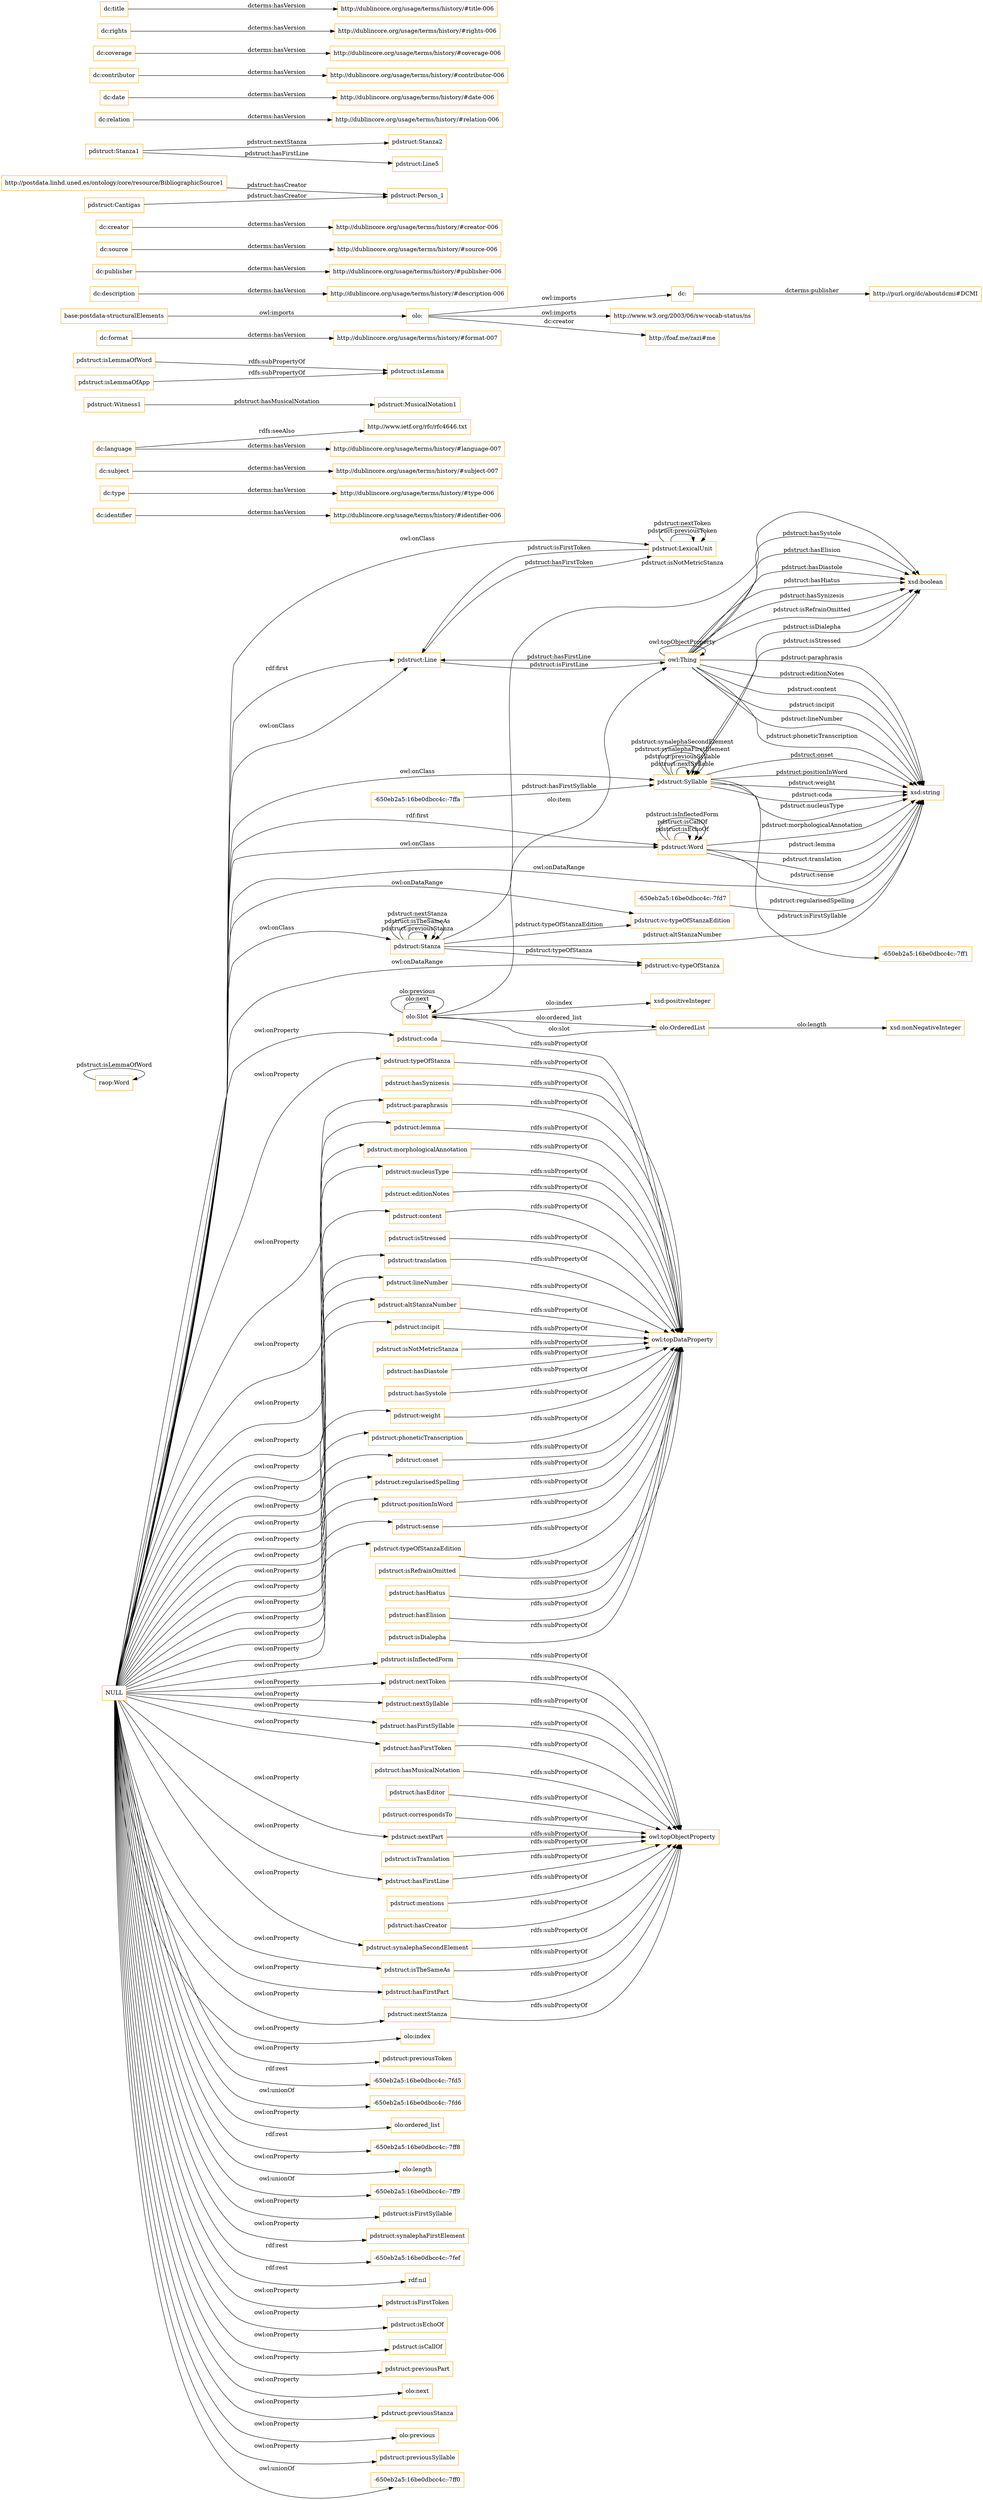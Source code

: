 digraph ar2dtool_diagram { 
rankdir=LR;
size="1501"
node [shape = rectangle, color="orange"]; "pdstruct:Line" "pdstruct:Word" "pdstruct:Stanza" "-650eb2a5:16be0dbcc4c:-7ff1" "-650eb2a5:16be0dbcc4c:-7ffa" "-650eb2a5:16be0dbcc4c:-7fd7" "pdstruct:Syllable" "raop:Word" "pdstruct:LexicalUnit" "olo:Slot" "olo:OrderedList" ; /*classes style*/
	"pdstruct:isDialepha" -> "owl:topDataProperty" [ label = "rdfs:subPropertyOf" ];
	"pdstruct:coda" -> "owl:topDataProperty" [ label = "rdfs:subPropertyOf" ];
	"pdstruct:nextPart" -> "owl:topObjectProperty" [ label = "rdfs:subPropertyOf" ];
	"pdstruct:typeOfStanza" -> "owl:topDataProperty" [ label = "rdfs:subPropertyOf" ];
	"dc:identifier" -> "http://dublincore.org/usage/terms/history/#identifier-006" [ label = "dcterms:hasVersion" ];
	"pdstruct:isTranslation" -> "owl:topObjectProperty" [ label = "rdfs:subPropertyOf" ];
	"dc:type" -> "http://dublincore.org/usage/terms/history/#type-006" [ label = "dcterms:hasVersion" ];
	"dc:subject" -> "http://dublincore.org/usage/terms/history/#subject-007" [ label = "dcterms:hasVersion" ];
	"dc:language" -> "http://www.ietf.org/rfc/rfc4646.txt" [ label = "rdfs:seeAlso" ];
	"dc:language" -> "http://dublincore.org/usage/terms/history/#language-007" [ label = "dcterms:hasVersion" ];
	"pdstruct:hasFirstLine" -> "owl:topObjectProperty" [ label = "rdfs:subPropertyOf" ];
	"pdstruct:hasSynizesis" -> "owl:topDataProperty" [ label = "rdfs:subPropertyOf" ];
	"pdstruct:Witness1" -> "pdstruct:MusicalNotation1" [ label = "pdstruct:hasMusicalNotation" ];
	"pdstruct:isLemmaOfWord" -> "pdstruct:isLemma" [ label = "rdfs:subPropertyOf" ];
	"dc:format" -> "http://dublincore.org/usage/terms/history/#format-007" [ label = "dcterms:hasVersion" ];
	"pdstruct:mentions" -> "owl:topObjectProperty" [ label = "rdfs:subPropertyOf" ];
	"pdstruct:paraphrasis" -> "owl:topDataProperty" [ label = "rdfs:subPropertyOf" ];
	"pdstruct:hasCreator" -> "owl:topObjectProperty" [ label = "rdfs:subPropertyOf" ];
	"pdstruct:lemma" -> "owl:topDataProperty" [ label = "rdfs:subPropertyOf" ];
	"dc:" -> "http://purl.org/dc/aboutdcmi#DCMI" [ label = "dcterms:publisher" ];
	"dc:description" -> "http://dublincore.org/usage/terms/history/#description-006" [ label = "dcterms:hasVersion" ];
	"dc:publisher" -> "http://dublincore.org/usage/terms/history/#publisher-006" [ label = "dcterms:hasVersion" ];
	"dc:source" -> "http://dublincore.org/usage/terms/history/#source-006" [ label = "dcterms:hasVersion" ];
	"dc:creator" -> "http://dublincore.org/usage/terms/history/#creator-006" [ label = "dcterms:hasVersion" ];
	"pdstruct:morphologicalAnnotation" -> "owl:topDataProperty" [ label = "rdfs:subPropertyOf" ];
	"pdstruct:nucleusType" -> "owl:topDataProperty" [ label = "rdfs:subPropertyOf" ];
	"pdstruct:editionNotes" -> "owl:topDataProperty" [ label = "rdfs:subPropertyOf" ];
	"pdstruct:content" -> "owl:topDataProperty" [ label = "rdfs:subPropertyOf" ];
	"pdstruct:synalephaSecondElement" -> "owl:topObjectProperty" [ label = "rdfs:subPropertyOf" ];
	"olo:" -> "http://www.w3.org/2003/06/sw-vocab-status/ns" [ label = "owl:imports" ];
	"olo:" -> "dc:" [ label = "owl:imports" ];
	"olo:" -> "http://foaf.me/zazi#me" [ label = "dc:creator" ];
	"http://postdata.linhd.uned.es/ontology/core/resource/BibliographicSource1" -> "pdstruct:Person_1" [ label = "pdstruct:hasCreator" ];
	"pdstruct:Stanza1" -> "pdstruct:Stanza2" [ label = "pdstruct:nextStanza" ];
	"pdstruct:Stanza1" -> "pdstruct:Line5" [ label = "pdstruct:hasFirstLine" ];
	"pdstruct:isStressed" -> "owl:topDataProperty" [ label = "rdfs:subPropertyOf" ];
	"pdstruct:translation" -> "owl:topDataProperty" [ label = "rdfs:subPropertyOf" ];
	"pdstruct:lineNumber" -> "owl:topDataProperty" [ label = "rdfs:subPropertyOf" ];
	"pdstruct:altStanzaNumber" -> "owl:topDataProperty" [ label = "rdfs:subPropertyOf" ];
	"pdstruct:isTheSameAs" -> "owl:topObjectProperty" [ label = "rdfs:subPropertyOf" ];
	"pdstruct:incipit" -> "owl:topDataProperty" [ label = "rdfs:subPropertyOf" ];
	"pdstruct:isNotMetricStanza" -> "owl:topDataProperty" [ label = "rdfs:subPropertyOf" ];
	"pdstruct:hasDiastole" -> "owl:topDataProperty" [ label = "rdfs:subPropertyOf" ];
	"pdstruct:isLemmaOfApp" -> "pdstruct:isLemma" [ label = "rdfs:subPropertyOf" ];
	"pdstruct:hasSystole" -> "owl:topDataProperty" [ label = "rdfs:subPropertyOf" ];
	"NULL" -> "olo:index" [ label = "owl:onProperty" ];
	"NULL" -> "pdstruct:hasFirstLine" [ label = "owl:onProperty" ];
	"NULL" -> "pdstruct:previousToken" [ label = "owl:onProperty" ];
	"NULL" -> "pdstruct:weight" [ label = "owl:onProperty" ];
	"NULL" -> "-650eb2a5:16be0dbcc4c:-7fd5" [ label = "rdf:rest" ];
	"NULL" -> "pdstruct:LexicalUnit" [ label = "owl:onClass" ];
	"NULL" -> "-650eb2a5:16be0dbcc4c:-7fd6" [ label = "owl:unionOf" ];
	"NULL" -> "pdstruct:vc-typeOfStanza" [ label = "owl:onDataRange" ];
	"NULL" -> "olo:ordered_list" [ label = "owl:onProperty" ];
	"NULL" -> "pdstruct:typeOfStanza" [ label = "owl:onProperty" ];
	"NULL" -> "pdstruct:hasFirstPart" [ label = "owl:onProperty" ];
	"NULL" -> "pdstruct:phoneticTranscription" [ label = "owl:onProperty" ];
	"NULL" -> "-650eb2a5:16be0dbcc4c:-7ff8" [ label = "rdf:rest" ];
	"NULL" -> "pdstruct:nextStanza" [ label = "owl:onProperty" ];
	"NULL" -> "pdstruct:altStanzaNumber" [ label = "owl:onProperty" ];
	"NULL" -> "pdstruct:isInflectedForm" [ label = "owl:onProperty" ];
	"NULL" -> "olo:length" [ label = "owl:onProperty" ];
	"NULL" -> "-650eb2a5:16be0dbcc4c:-7ff9" [ label = "owl:unionOf" ];
	"NULL" -> "pdstruct:isFirstSyllable" [ label = "owl:onProperty" ];
	"NULL" -> "pdstruct:synalephaFirstElement" [ label = "owl:onProperty" ];
	"NULL" -> "pdstruct:onset" [ label = "owl:onProperty" ];
	"NULL" -> "pdstruct:Stanza" [ label = "owl:onClass" ];
	"NULL" -> "pdstruct:translation" [ label = "owl:onProperty" ];
	"NULL" -> "pdstruct:synalephaSecondElement" [ label = "owl:onProperty" ];
	"NULL" -> "-650eb2a5:16be0dbcc4c:-7fef" [ label = "rdf:rest" ];
	"NULL" -> "rdf:nil" [ label = "rdf:rest" ];
	"NULL" -> "pdstruct:nextPart" [ label = "owl:onProperty" ];
	"NULL" -> "pdstruct:isFirstToken" [ label = "owl:onProperty" ];
	"NULL" -> "pdstruct:morphologicalAnnotation" [ label = "owl:onProperty" ];
	"NULL" -> "pdstruct:Line" [ label = "rdf:first" ];
	"NULL" -> "pdstruct:nextToken" [ label = "owl:onProperty" ];
	"NULL" -> "pdstruct:coda" [ label = "owl:onProperty" ];
	"NULL" -> "pdstruct:Word" [ label = "owl:onClass" ];
	"NULL" -> "pdstruct:lineNumber" [ label = "owl:onProperty" ];
	"NULL" -> "pdstruct:lemma" [ label = "owl:onProperty" ];
	"NULL" -> "pdstruct:isEchoOf" [ label = "owl:onProperty" ];
	"NULL" -> "pdstruct:vc-typeOfStanzaEdition" [ label = "owl:onDataRange" ];
	"NULL" -> "pdstruct:isCallOf" [ label = "owl:onProperty" ];
	"NULL" -> "pdstruct:Word" [ label = "rdf:first" ];
	"NULL" -> "pdstruct:nucleusType" [ label = "owl:onProperty" ];
	"NULL" -> "pdstruct:nextSyllable" [ label = "owl:onProperty" ];
	"NULL" -> "pdstruct:hasFirstSyllable" [ label = "owl:onProperty" ];
	"NULL" -> "xsd:string" [ label = "owl:onDataRange" ];
	"NULL" -> "pdstruct:regularisedSpelling" [ label = "owl:onProperty" ];
	"NULL" -> "pdstruct:previousPart" [ label = "owl:onProperty" ];
	"NULL" -> "pdstruct:Syllable" [ label = "owl:onClass" ];
	"NULL" -> "olo:next" [ label = "owl:onProperty" ];
	"NULL" -> "pdstruct:positionInWord" [ label = "owl:onProperty" ];
	"NULL" -> "pdstruct:incipit" [ label = "owl:onProperty" ];
	"NULL" -> "pdstruct:sense" [ label = "owl:onProperty" ];
	"NULL" -> "pdstruct:previousStanza" [ label = "owl:onProperty" ];
	"NULL" -> "pdstruct:content" [ label = "owl:onProperty" ];
	"NULL" -> "pdstruct:typeOfStanzaEdition" [ label = "owl:onProperty" ];
	"NULL" -> "pdstruct:paraphrasis" [ label = "owl:onProperty" ];
	"NULL" -> "pdstruct:hasFirstToken" [ label = "owl:onProperty" ];
	"NULL" -> "pdstruct:isTheSameAs" [ label = "owl:onProperty" ];
	"NULL" -> "olo:previous" [ label = "owl:onProperty" ];
	"NULL" -> "pdstruct:Line" [ label = "owl:onClass" ];
	"NULL" -> "pdstruct:previousSyllable" [ label = "owl:onProperty" ];
	"NULL" -> "-650eb2a5:16be0dbcc4c:-7ff0" [ label = "owl:unionOf" ];
	"base:postdata-structuralElements" -> "olo:" [ label = "owl:imports" ];
	"pdstruct:hasFirstPart" -> "owl:topObjectProperty" [ label = "rdfs:subPropertyOf" ];
	"pdstruct:Cantigas" -> "pdstruct:Person_1" [ label = "pdstruct:hasCreator" ];
	"pdstruct:isInflectedForm" -> "owl:topObjectProperty" [ label = "rdfs:subPropertyOf" ];
	"dc:relation" -> "http://dublincore.org/usage/terms/history/#relation-006" [ label = "dcterms:hasVersion" ];
	"pdstruct:onset" -> "owl:topDataProperty" [ label = "rdfs:subPropertyOf" ];
	"pdstruct:typeOfStanzaEdition" -> "owl:topDataProperty" [ label = "rdfs:subPropertyOf" ];
	"pdstruct:hasMusicalNotation" -> "owl:topObjectProperty" [ label = "rdfs:subPropertyOf" ];
	"dc:date" -> "http://dublincore.org/usage/terms/history/#date-006" [ label = "dcterms:hasVersion" ];
	"pdstruct:nextStanza" -> "owl:topObjectProperty" [ label = "rdfs:subPropertyOf" ];
	"pdstruct:isRefrainOmitted" -> "owl:topDataProperty" [ label = "rdfs:subPropertyOf" ];
	"pdstruct:phoneticTranscription" -> "owl:topDataProperty" [ label = "rdfs:subPropertyOf" ];
	"pdstruct:regularisedSpelling" -> "owl:topDataProperty" [ label = "rdfs:subPropertyOf" ];
	"pdstruct:hasHiatus" -> "owl:topDataProperty" [ label = "rdfs:subPropertyOf" ];
	"pdstruct:hasEditor" -> "owl:topObjectProperty" [ label = "rdfs:subPropertyOf" ];
	"pdstruct:hasFirstToken" -> "owl:topObjectProperty" [ label = "rdfs:subPropertyOf" ];
	"dc:contributor" -> "http://dublincore.org/usage/terms/history/#contributor-006" [ label = "dcterms:hasVersion" ];
	"dc:coverage" -> "http://dublincore.org/usage/terms/history/#coverage-006" [ label = "dcterms:hasVersion" ];
	"pdstruct:weight" -> "owl:topDataProperty" [ label = "rdfs:subPropertyOf" ];
	"pdstruct:hasElision" -> "owl:topDataProperty" [ label = "rdfs:subPropertyOf" ];
	"pdstruct:sense" -> "owl:topDataProperty" [ label = "rdfs:subPropertyOf" ];
	"pdstruct:correspondsTo" -> "owl:topObjectProperty" [ label = "rdfs:subPropertyOf" ];
	"pdstruct:positionInWord" -> "owl:topDataProperty" [ label = "rdfs:subPropertyOf" ];
	"dc:rights" -> "http://dublincore.org/usage/terms/history/#rights-006" [ label = "dcterms:hasVersion" ];
	"pdstruct:nextToken" -> "owl:topObjectProperty" [ label = "rdfs:subPropertyOf" ];
	"pdstruct:nextSyllable" -> "owl:topObjectProperty" [ label = "rdfs:subPropertyOf" ];
	"dc:title" -> "http://dublincore.org/usage/terms/history/#title-006" [ label = "dcterms:hasVersion" ];
	"pdstruct:hasFirstSyllable" -> "owl:topObjectProperty" [ label = "rdfs:subPropertyOf" ];
	"pdstruct:Stanza" -> "xsd:boolean" [ label = "pdstruct:isNotMetricStanza" ];
	"owl:Thing" -> "xsd:boolean" [ label = "pdstruct:isRefrainOmitted" ];
	"owl:Thing" -> "xsd:string" [ label = "pdstruct:lineNumber" ];
	"owl:Thing" -> "xsd:string" [ label = "pdstruct:phoneticTranscription" ];
	"pdstruct:Syllable" -> "pdstruct:Syllable" [ label = "pdstruct:nextSyllable" ];
	"olo:OrderedList" -> "olo:Slot" [ label = "olo:slot" ];
	"owl:Thing" -> "xsd:string" [ label = "pdstruct:paraphrasis" ];
	"owl:Thing" -> "xsd:boolean" [ label = "pdstruct:hasSystole" ];
	"pdstruct:LexicalUnit" -> "pdstruct:LexicalUnit" [ label = "pdstruct:previousToken" ];
	"owl:Thing" -> "pdstruct:Line" [ label = "pdstruct:hasFirstLine" ];
	"olo:Slot" -> "olo:Slot" [ label = "olo:next" ];
	"owl:Thing" -> "owl:Thing" [ label = "owl:topObjectProperty" ];
	"pdstruct:Syllable" -> "xsd:string" [ label = "pdstruct:onset" ];
	"pdstruct:Word" -> "pdstruct:Word" [ label = "pdstruct:isEchoOf" ];
	"pdstruct:Stanza" -> "pdstruct:Stanza" [ label = "pdstruct:previousStanza" ];
	"pdstruct:Word" -> "xsd:string" [ label = "pdstruct:sense" ];
	"owl:Thing" -> "xsd:boolean" [ label = "pdstruct:hasElision" ];
	"olo:Slot" -> "owl:Thing" [ label = "olo:item" ];
	"-650eb2a5:16be0dbcc4c:-7fd7" -> "xsd:string" [ label = "pdstruct:regularisedSpelling" ];
	"pdstruct:Stanza" -> "pdstruct:Stanza" [ label = "pdstruct:isTheSameAs" ];
	"owl:Thing" -> "xsd:string" [ label = "pdstruct:editionNotes" ];
	"pdstruct:Word" -> "xsd:string" [ label = "pdstruct:morphologicalAnnotation" ];
	"pdstruct:Syllable" -> "xsd:boolean" [ label = "pdstruct:isStressed" ];
	"pdstruct:Stanza" -> "xsd:string" [ label = "pdstruct:altStanzaNumber" ];
	"pdstruct:Word" -> "pdstruct:Word" [ label = "pdstruct:isCallOf" ];
	"olo:Slot" -> "olo:Slot" [ label = "olo:previous" ];
	"owl:Thing" -> "xsd:boolean" [ label = "pdstruct:hasDiastole" ];
	"pdstruct:Word" -> "pdstruct:Word" [ label = "pdstruct:isInflectedForm" ];
	"pdstruct:LexicalUnit" -> "pdstruct:LexicalUnit" [ label = "pdstruct:nextToken" ];
	"pdstruct:Syllable" -> "pdstruct:Syllable" [ label = "pdstruct:previousSyllable" ];
	"olo:Slot" -> "xsd:positiveInteger" [ label = "olo:index" ];
	"pdstruct:Word" -> "xsd:string" [ label = "pdstruct:translation" ];
	"pdstruct:Syllable" -> "pdstruct:Syllable" [ label = "pdstruct:synalephaFirstElement" ];
	"raop:Word" -> "raop:Word" [ label = "pdstruct:isLemmaOfWord" ];
	"pdstruct:Word" -> "xsd:string" [ label = "pdstruct:lemma" ];
	"-650eb2a5:16be0dbcc4c:-7ffa" -> "pdstruct:Syllable" [ label = "pdstruct:hasFirstSyllable" ];
	"owl:Thing" -> "xsd:boolean" [ label = "pdstruct:hasHiatus" ];
	"pdstruct:Stanza" -> "pdstruct:vc-typeOfStanzaEdition" [ label = "pdstruct:typeOfStanzaEdition" ];
	"pdstruct:Syllable" -> "xsd:string" [ label = "pdstruct:positionInWord" ];
	"pdstruct:Stanza" -> "pdstruct:vc-typeOfStanza" [ label = "pdstruct:typeOfStanza" ];
	"pdstruct:LexicalUnit" -> "pdstruct:Line" [ label = "pdstruct:isFirstToken" ];
	"olo:Slot" -> "olo:OrderedList" [ label = "olo:ordered_list" ];
	"pdstruct:Syllable" -> "xsd:boolean" [ label = "pdstruct:isDialepha" ];
	"olo:OrderedList" -> "xsd:nonNegativeInteger" [ label = "olo:length" ];
	"owl:Thing" -> "xsd:string" [ label = "pdstruct:content" ];
	"pdstruct:Line" -> "owl:Thing" [ label = "pdstruct:isFirstLine" ];
	"owl:Thing" -> "xsd:boolean" [ label = "pdstruct:hasSynizesis" ];
	"pdstruct:Syllable" -> "pdstruct:Syllable" [ label = "pdstruct:synalephaSecondElement" ];
	"pdstruct:Syllable" -> "-650eb2a5:16be0dbcc4c:-7ff1" [ label = "pdstruct:isFirstSyllable" ];
	"pdstruct:Line" -> "pdstruct:LexicalUnit" [ label = "pdstruct:hasFirstToken" ];
	"owl:Thing" -> "xsd:string" [ label = "pdstruct:incipit" ];
	"pdstruct:Syllable" -> "xsd:string" [ label = "pdstruct:weight" ];
	"pdstruct:Syllable" -> "xsd:string" [ label = "pdstruct:coda" ];
	"pdstruct:Stanza" -> "pdstruct:Stanza" [ label = "pdstruct:nextStanza" ];
	"pdstruct:Syllable" -> "xsd:string" [ label = "pdstruct:nucleusType" ];

}
